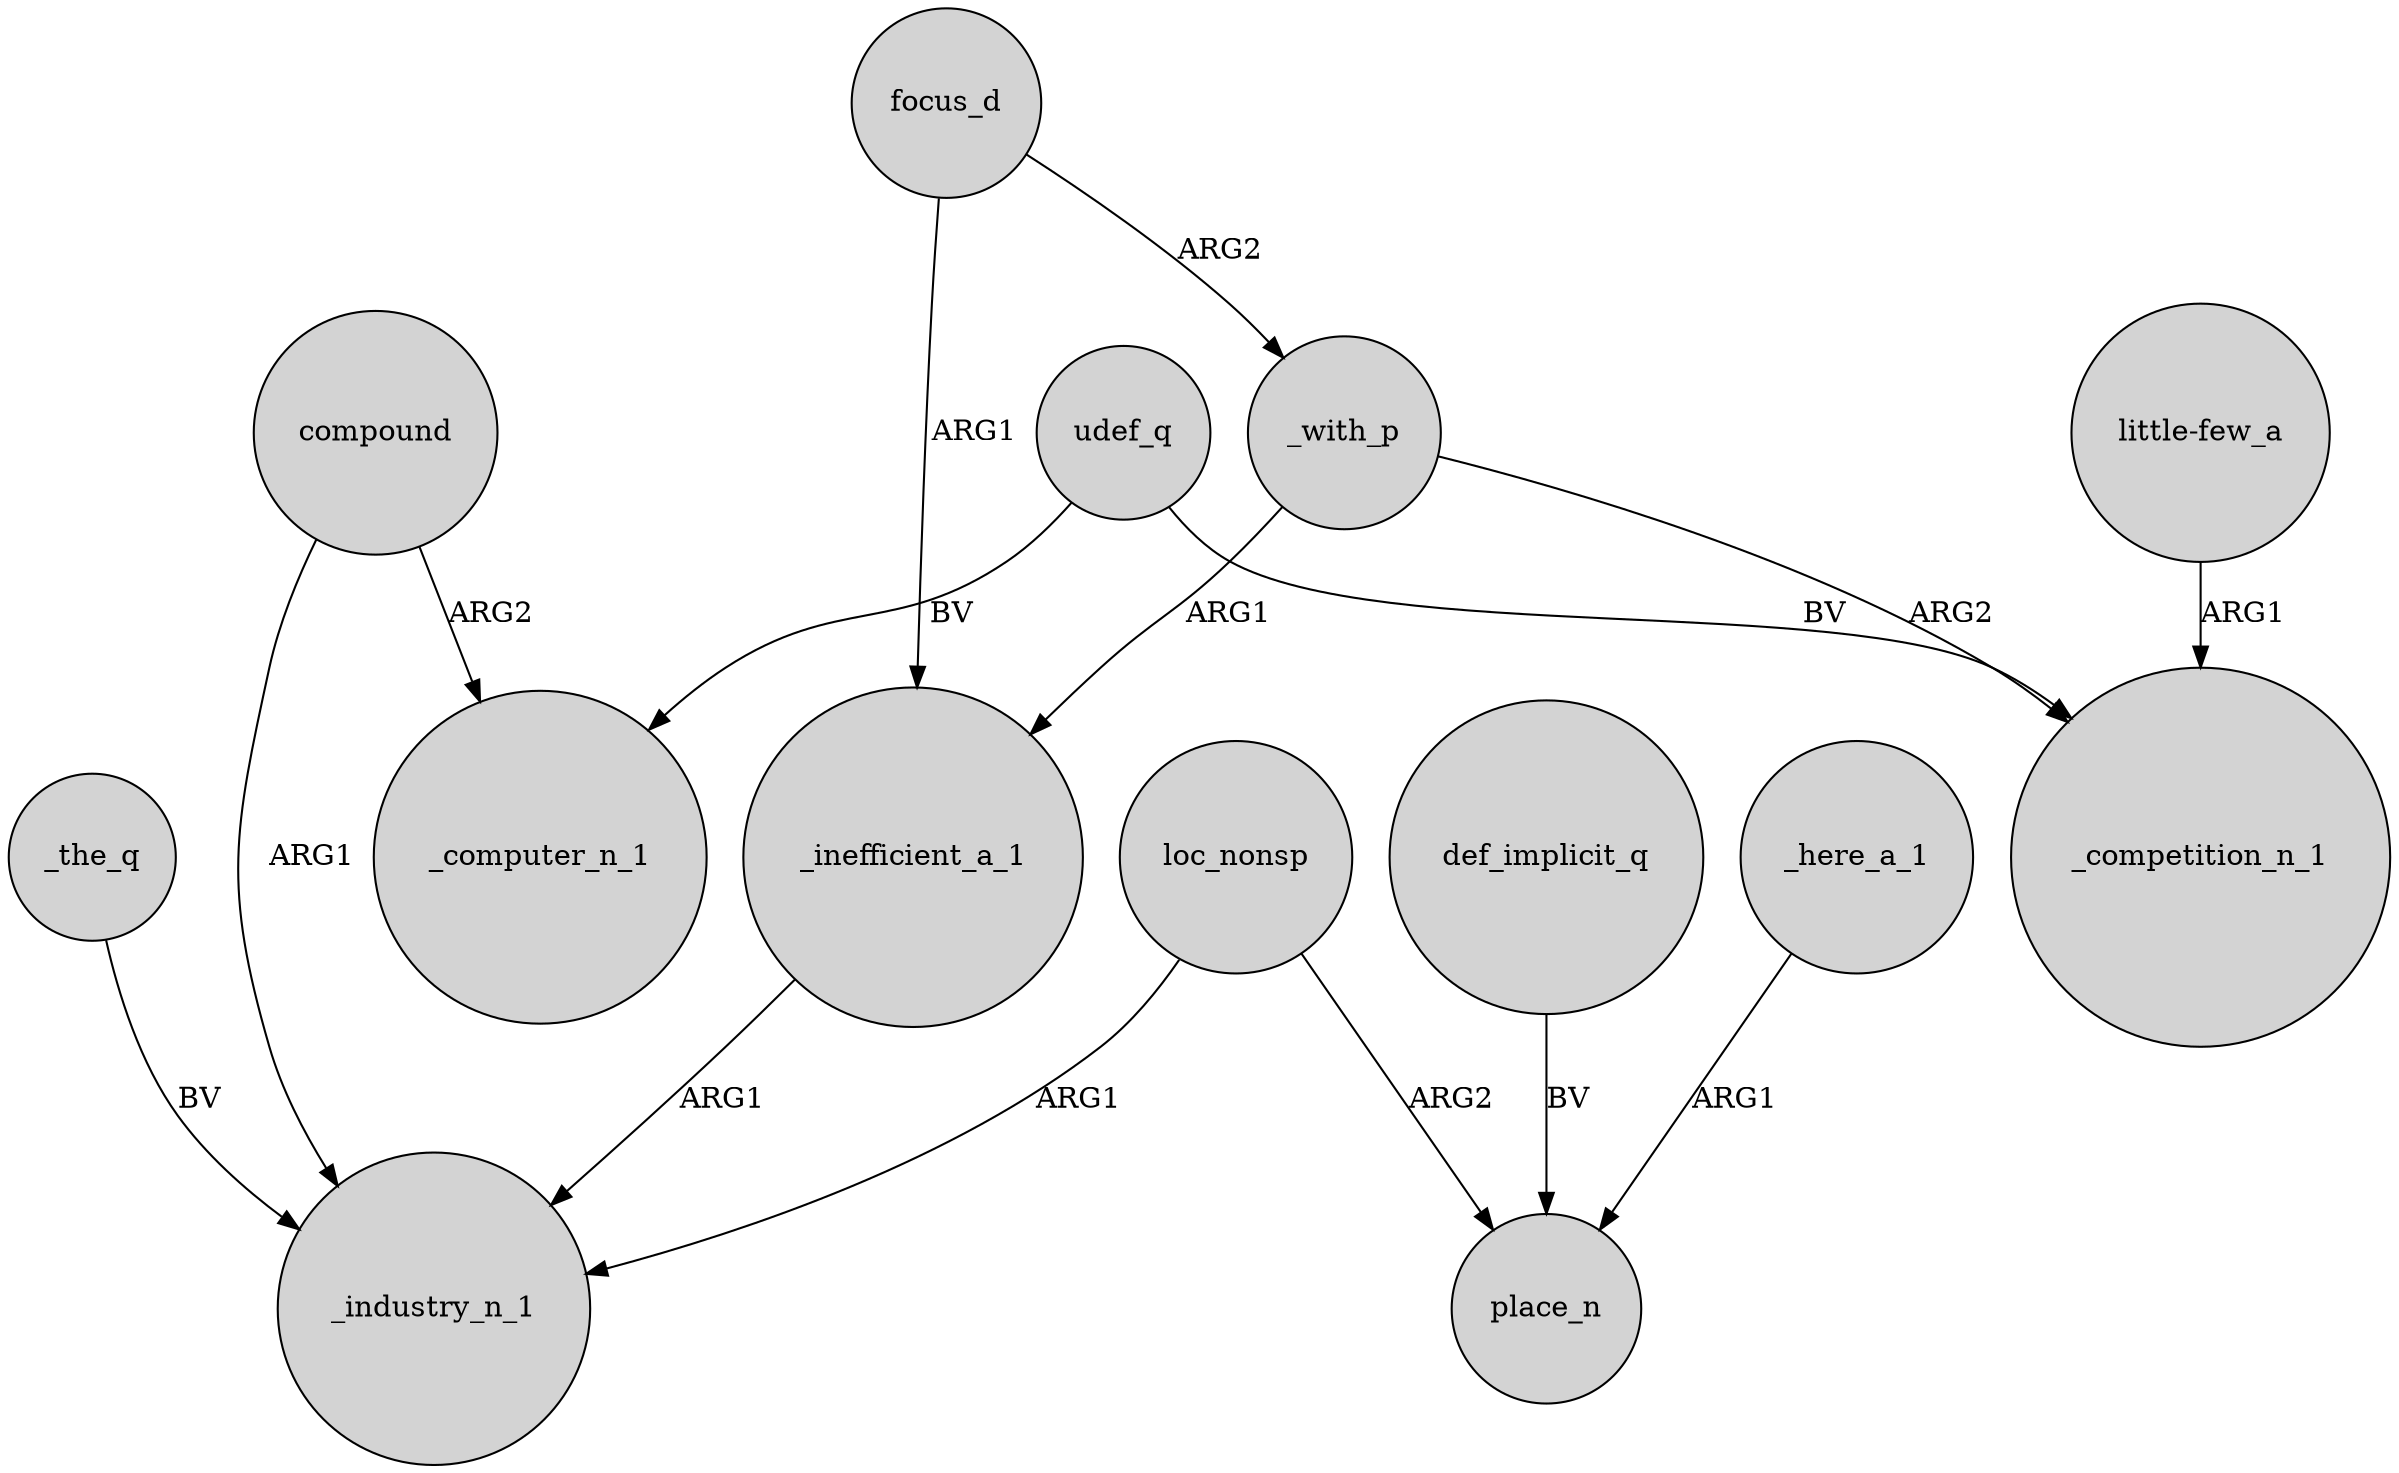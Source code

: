 digraph {
	node [shape=circle style=filled]
	compound -> _industry_n_1 [label=ARG1]
	loc_nonsp -> place_n [label=ARG2]
	focus_d -> _inefficient_a_1 [label=ARG1]
	focus_d -> _with_p [label=ARG2]
	_with_p -> _competition_n_1 [label=ARG2]
	udef_q -> _competition_n_1 [label=BV]
	loc_nonsp -> _industry_n_1 [label=ARG1]
	_with_p -> _inefficient_a_1 [label=ARG1]
	def_implicit_q -> place_n [label=BV]
	_here_a_1 -> place_n [label=ARG1]
	_the_q -> _industry_n_1 [label=BV]
	_inefficient_a_1 -> _industry_n_1 [label=ARG1]
	udef_q -> _computer_n_1 [label=BV]
	compound -> _computer_n_1 [label=ARG2]
	"little-few_a" -> _competition_n_1 [label=ARG1]
}
